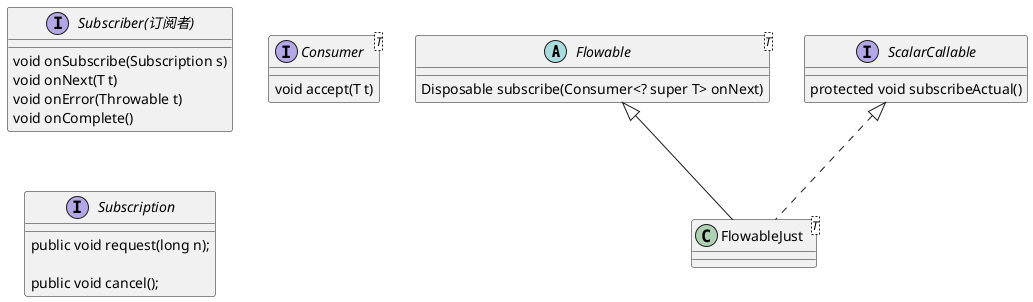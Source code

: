 @startuml

abstract class Flowable<T>{
Disposable subscribe(Consumer<? super T> onNext)
}

interface ScalarCallable{
protected void subscribeActual()
}

interface Subscriber(订阅者){
void onSubscribe(Subscription s)
void onNext(T t)
void onError(Throwable t)
void onComplete()
}
class FlowableJust<T> extends Flowable implements ScalarCallable


interface Consumer<T>{
 void accept(T t)
}

 interface Subscription {

    public void request(long n);

    public void cancel();
}


@enduml
